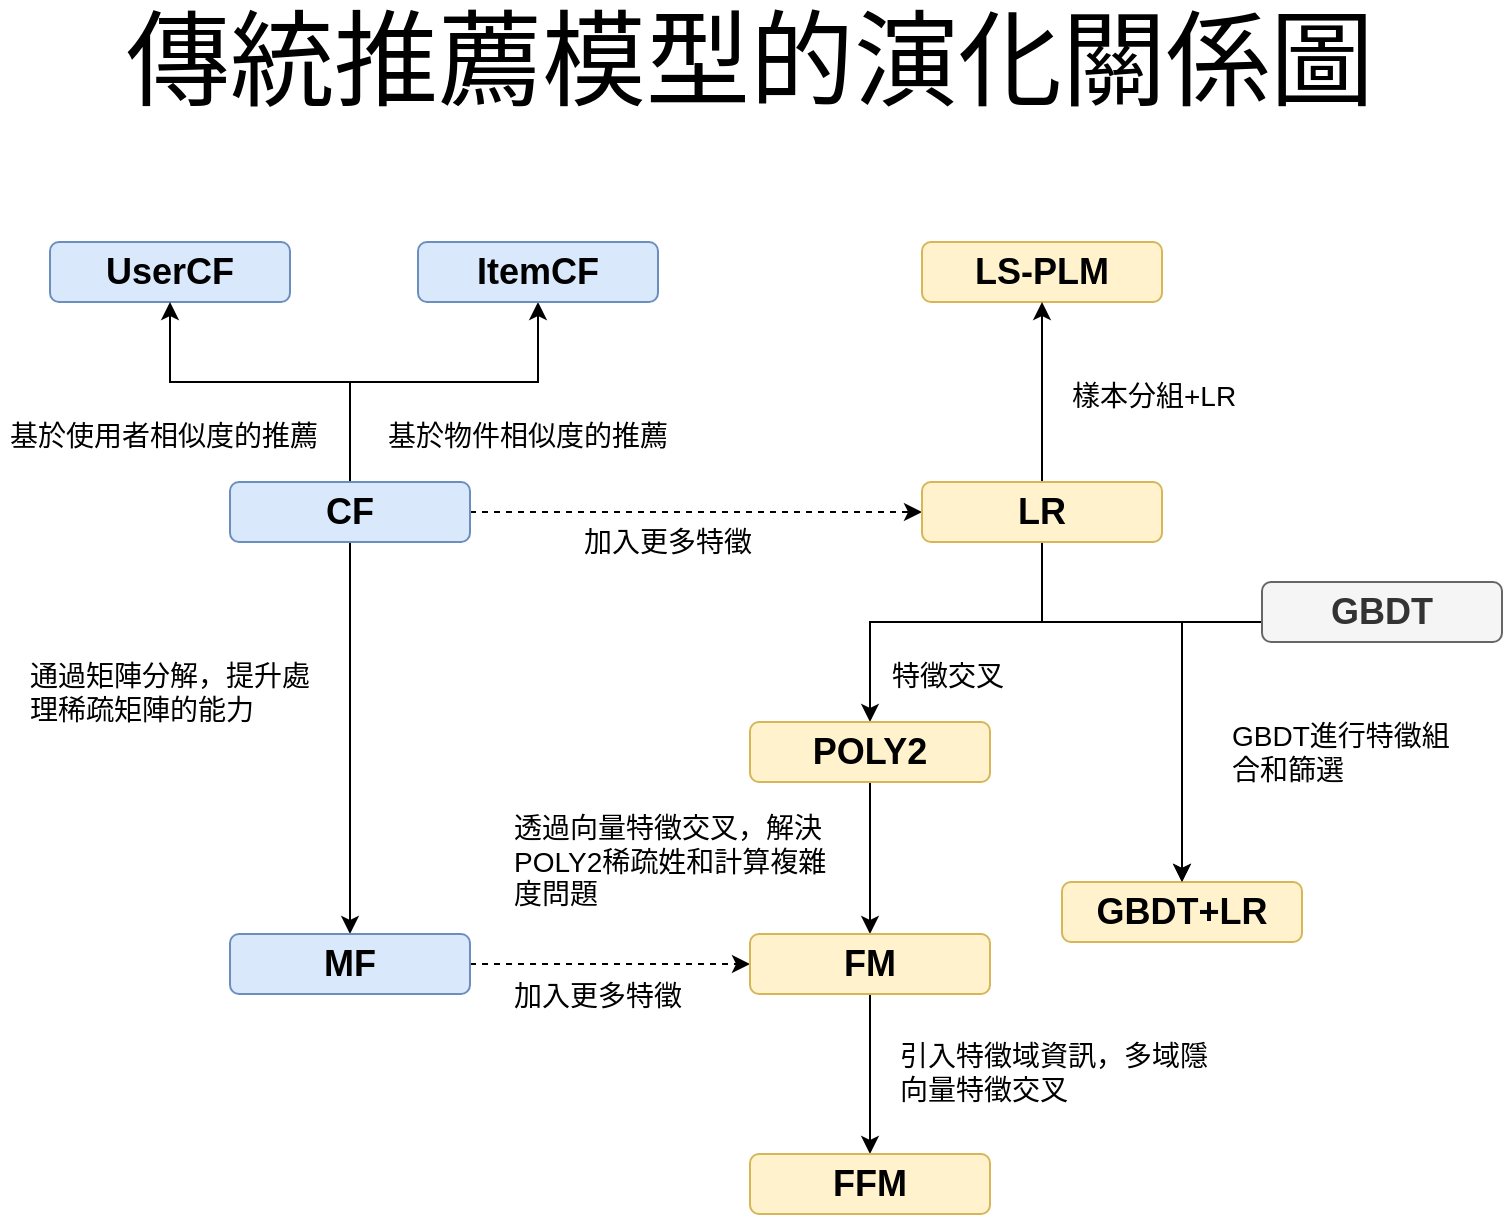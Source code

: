 <mxfile version="15.8.6" type="github"><diagram id="5ctIsjPVmCXITfWzjG7w" name="第1頁"><mxGraphModel dx="1422" dy="762" grid="1" gridSize="10" guides="1" tooltips="1" connect="1" arrows="1" fold="1" page="1" pageScale="1" pageWidth="827" pageHeight="1169" math="0" shadow="0"><root><mxCell id="0"/><mxCell id="1" parent="0"/><mxCell id="-f3NSX-HFGHxh-LKVP0I-1" value="&lt;font style=&quot;font-size: 18px&quot;&gt;&lt;b&gt;UserCF&lt;/b&gt;&lt;/font&gt;" style="rounded=1;whiteSpace=wrap;html=1;fillColor=#dae8fc;strokeColor=#6c8ebf;" vertex="1" parent="1"><mxGeometry x="64" y="200" width="120" height="30" as="geometry"/></mxCell><mxCell id="-f3NSX-HFGHxh-LKVP0I-7" value="" style="edgeStyle=orthogonalEdgeStyle;rounded=0;orthogonalLoop=1;jettySize=auto;html=1;fontSize=52;entryX=0.5;entryY=1;entryDx=0;entryDy=0;exitX=0.5;exitY=0;exitDx=0;exitDy=0;" edge="1" parent="1" source="-f3NSX-HFGHxh-LKVP0I-3" target="-f3NSX-HFGHxh-LKVP0I-2"><mxGeometry relative="1" as="geometry"><Array as="points"><mxPoint x="270" y="270"/><mxPoint x="364" y="270"/></Array></mxGeometry></mxCell><mxCell id="-f3NSX-HFGHxh-LKVP0I-2" value="&lt;font style=&quot;font-size: 18px&quot;&gt;&lt;b&gt;ItemCF&lt;/b&gt;&lt;/font&gt;" style="rounded=1;whiteSpace=wrap;html=1;fillColor=#dae8fc;strokeColor=#6c8ebf;" vertex="1" parent="1"><mxGeometry x="248" y="200" width="120" height="30" as="geometry"/></mxCell><mxCell id="-f3NSX-HFGHxh-LKVP0I-6" value="" style="edgeStyle=orthogonalEdgeStyle;rounded=0;orthogonalLoop=1;jettySize=auto;html=1;fontSize=52;entryX=0.5;entryY=1;entryDx=0;entryDy=0;" edge="1" parent="1" source="-f3NSX-HFGHxh-LKVP0I-3" target="-f3NSX-HFGHxh-LKVP0I-1"><mxGeometry relative="1" as="geometry"><Array as="points"><mxPoint x="214" y="270"/><mxPoint x="124" y="270"/></Array></mxGeometry></mxCell><mxCell id="-f3NSX-HFGHxh-LKVP0I-8" value="" style="edgeStyle=orthogonalEdgeStyle;rounded=0;orthogonalLoop=1;jettySize=auto;html=1;fontSize=52;" edge="1" parent="1" source="-f3NSX-HFGHxh-LKVP0I-3" target="-f3NSX-HFGHxh-LKVP0I-4"><mxGeometry relative="1" as="geometry"/></mxCell><mxCell id="-f3NSX-HFGHxh-LKVP0I-33" value="" style="edgeStyle=orthogonalEdgeStyle;rounded=0;orthogonalLoop=1;jettySize=auto;html=1;fontSize=18;entryX=0;entryY=0.5;entryDx=0;entryDy=0;dashed=1;" edge="1" parent="1" source="-f3NSX-HFGHxh-LKVP0I-3" target="-f3NSX-HFGHxh-LKVP0I-16"><mxGeometry relative="1" as="geometry"/></mxCell><mxCell id="-f3NSX-HFGHxh-LKVP0I-3" value="&lt;font style=&quot;font-size: 18px&quot;&gt;&lt;b&gt;CF&lt;/b&gt;&lt;/font&gt;" style="rounded=1;whiteSpace=wrap;html=1;fillColor=#dae8fc;strokeColor=#6c8ebf;" vertex="1" parent="1"><mxGeometry x="154" y="320" width="120" height="30" as="geometry"/></mxCell><mxCell id="-f3NSX-HFGHxh-LKVP0I-30" value="" style="edgeStyle=orthogonalEdgeStyle;rounded=0;orthogonalLoop=1;jettySize=auto;html=1;fontSize=18;dashed=1;" edge="1" parent="1" source="-f3NSX-HFGHxh-LKVP0I-4" target="-f3NSX-HFGHxh-LKVP0I-25"><mxGeometry relative="1" as="geometry"/></mxCell><mxCell id="-f3NSX-HFGHxh-LKVP0I-4" value="&lt;font style=&quot;font-size: 18px&quot;&gt;&lt;b&gt;MF&lt;/b&gt;&lt;/font&gt;" style="rounded=1;whiteSpace=wrap;html=1;fillColor=#dae8fc;strokeColor=#6c8ebf;" vertex="1" parent="1"><mxGeometry x="154" y="546" width="120" height="30" as="geometry"/></mxCell><mxCell id="-f3NSX-HFGHxh-LKVP0I-5" value="&lt;font style=&quot;font-size: 52px&quot;&gt;傳統推薦模型的演化關係圖&lt;/font&gt;" style="text;html=1;strokeColor=none;fillColor=none;align=center;verticalAlign=middle;whiteSpace=wrap;rounded=0;fontSize=18;" vertex="1" parent="1"><mxGeometry x="64" y="80" width="700" height="60" as="geometry"/></mxCell><mxCell id="-f3NSX-HFGHxh-LKVP0I-12" value="&lt;h1&gt;&lt;/h1&gt;&lt;span style=&quot;text-align: center&quot;&gt;通過矩陣分解，提升處理稀疏矩陣的能力&lt;br&gt;&lt;/span&gt;" style="text;html=1;strokeColor=none;fillColor=none;spacing=5;spacingTop=-20;whiteSpace=wrap;overflow=hidden;rounded=0;fontSize=14;" vertex="1" parent="1"><mxGeometry x="49" y="400" width="160" height="50" as="geometry"/></mxCell><mxCell id="-f3NSX-HFGHxh-LKVP0I-13" value="&lt;h1&gt;&lt;/h1&gt;&lt;span style=&quot;text-align: center&quot;&gt;基於使用者相似度的推薦&lt;br&gt;&lt;/span&gt;" style="text;html=1;strokeColor=none;fillColor=none;spacing=5;spacingTop=-20;whiteSpace=wrap;overflow=hidden;rounded=0;fontSize=14;" vertex="1" parent="1"><mxGeometry x="39" y="280" width="170" height="50" as="geometry"/></mxCell><mxCell id="-f3NSX-HFGHxh-LKVP0I-14" value="&lt;h1&gt;&lt;/h1&gt;&lt;span style=&quot;text-align: center&quot;&gt;基於物件相似度的推薦&lt;br&gt;&lt;/span&gt;" style="text;html=1;strokeColor=none;fillColor=none;spacing=5;spacingTop=-20;whiteSpace=wrap;overflow=hidden;rounded=0;fontSize=14;" vertex="1" parent="1"><mxGeometry x="228" y="280" width="160" height="30" as="geometry"/></mxCell><mxCell id="-f3NSX-HFGHxh-LKVP0I-15" value="&lt;font style=&quot;font-size: 18px&quot;&gt;&lt;b&gt;LS-PLM&lt;/b&gt;&lt;/font&gt;" style="rounded=1;whiteSpace=wrap;html=1;fontSize=14;fillColor=#fff2cc;strokeColor=#d6b656;" vertex="1" parent="1"><mxGeometry x="500" y="200" width="120" height="30" as="geometry"/></mxCell><mxCell id="-f3NSX-HFGHxh-LKVP0I-17" value="" style="edgeStyle=orthogonalEdgeStyle;rounded=0;orthogonalLoop=1;jettySize=auto;html=1;fontSize=18;" edge="1" parent="1" source="-f3NSX-HFGHxh-LKVP0I-16" target="-f3NSX-HFGHxh-LKVP0I-15"><mxGeometry relative="1" as="geometry"/></mxCell><mxCell id="-f3NSX-HFGHxh-LKVP0I-19" value="" style="edgeStyle=orthogonalEdgeStyle;rounded=0;orthogonalLoop=1;jettySize=auto;html=1;fontSize=18;" edge="1" parent="1" source="-f3NSX-HFGHxh-LKVP0I-16" target="-f3NSX-HFGHxh-LKVP0I-18"><mxGeometry relative="1" as="geometry"><Array as="points"><mxPoint x="560" y="390"/><mxPoint x="474" y="390"/></Array></mxGeometry></mxCell><mxCell id="-f3NSX-HFGHxh-LKVP0I-21" value="" style="edgeStyle=orthogonalEdgeStyle;rounded=0;orthogonalLoop=1;jettySize=auto;html=1;fontSize=18;entryX=0.5;entryY=0;entryDx=0;entryDy=0;" edge="1" parent="1" source="-f3NSX-HFGHxh-LKVP0I-16" target="-f3NSX-HFGHxh-LKVP0I-20"><mxGeometry relative="1" as="geometry"><Array as="points"><mxPoint x="560" y="390"/><mxPoint x="630" y="390"/></Array></mxGeometry></mxCell><mxCell id="-f3NSX-HFGHxh-LKVP0I-16" value="&lt;font style=&quot;font-size: 18px&quot;&gt;&lt;b&gt;LR&lt;/b&gt;&lt;/font&gt;" style="rounded=1;whiteSpace=wrap;html=1;fontSize=14;fillColor=#fff2cc;strokeColor=#d6b656;" vertex="1" parent="1"><mxGeometry x="500" y="320" width="120" height="30" as="geometry"/></mxCell><mxCell id="-f3NSX-HFGHxh-LKVP0I-26" value="" style="edgeStyle=orthogonalEdgeStyle;rounded=0;orthogonalLoop=1;jettySize=auto;html=1;fontSize=18;" edge="1" parent="1" source="-f3NSX-HFGHxh-LKVP0I-18" target="-f3NSX-HFGHxh-LKVP0I-25"><mxGeometry relative="1" as="geometry"/></mxCell><mxCell id="-f3NSX-HFGHxh-LKVP0I-18" value="&lt;font style=&quot;font-size: 18px&quot;&gt;&lt;b&gt;POLY2&lt;/b&gt;&lt;/font&gt;" style="rounded=1;whiteSpace=wrap;html=1;fontSize=14;fillColor=#fff2cc;strokeColor=#d6b656;" vertex="1" parent="1"><mxGeometry x="414" y="440" width="120" height="30" as="geometry"/></mxCell><mxCell id="-f3NSX-HFGHxh-LKVP0I-20" value="&lt;font style=&quot;font-size: 18px&quot;&gt;&lt;b&gt;GBDT+LR&lt;/b&gt;&lt;/font&gt;" style="rounded=1;whiteSpace=wrap;html=1;fontSize=14;fillColor=#fff2cc;strokeColor=#d6b656;" vertex="1" parent="1"><mxGeometry x="570" y="520" width="120" height="30" as="geometry"/></mxCell><mxCell id="-f3NSX-HFGHxh-LKVP0I-24" value="" style="edgeStyle=orthogonalEdgeStyle;rounded=0;orthogonalLoop=1;jettySize=auto;html=1;fontSize=18;entryX=0.5;entryY=0;entryDx=0;entryDy=0;exitX=0;exitY=0.5;exitDx=0;exitDy=0;" edge="1" parent="1" source="-f3NSX-HFGHxh-LKVP0I-22" target="-f3NSX-HFGHxh-LKVP0I-20"><mxGeometry relative="1" as="geometry"><Array as="points"><mxPoint x="670" y="390"/><mxPoint x="630" y="390"/></Array></mxGeometry></mxCell><mxCell id="-f3NSX-HFGHxh-LKVP0I-22" value="&lt;b&gt;GBDT&lt;/b&gt;" style="rounded=1;whiteSpace=wrap;html=1;fontSize=18;fillColor=#f5f5f5;fontColor=#333333;strokeColor=#666666;" vertex="1" parent="1"><mxGeometry x="670" y="370" width="120" height="30" as="geometry"/></mxCell><mxCell id="-f3NSX-HFGHxh-LKVP0I-28" value="" style="edgeStyle=orthogonalEdgeStyle;rounded=0;orthogonalLoop=1;jettySize=auto;html=1;fontSize=18;" edge="1" parent="1" source="-f3NSX-HFGHxh-LKVP0I-25" target="-f3NSX-HFGHxh-LKVP0I-27"><mxGeometry relative="1" as="geometry"/></mxCell><mxCell id="-f3NSX-HFGHxh-LKVP0I-25" value="&lt;font style=&quot;font-size: 18px&quot;&gt;&lt;b&gt;FM&lt;/b&gt;&lt;/font&gt;" style="rounded=1;whiteSpace=wrap;html=1;fontSize=14;fillColor=#fff2cc;strokeColor=#d6b656;" vertex="1" parent="1"><mxGeometry x="414" y="546" width="120" height="30" as="geometry"/></mxCell><mxCell id="-f3NSX-HFGHxh-LKVP0I-27" value="&lt;font style=&quot;font-size: 18px&quot;&gt;&lt;b&gt;FFM&lt;/b&gt;&lt;/font&gt;" style="rounded=1;whiteSpace=wrap;html=1;fontSize=14;fillColor=#fff2cc;strokeColor=#d6b656;" vertex="1" parent="1"><mxGeometry x="414" y="656" width="120" height="30" as="geometry"/></mxCell><mxCell id="-f3NSX-HFGHxh-LKVP0I-32" value="&lt;h1&gt;&lt;/h1&gt;&lt;span style=&quot;text-align: center&quot;&gt;樣本分組+LR&lt;br&gt;&lt;/span&gt;" style="text;html=1;strokeColor=none;fillColor=none;spacing=5;spacingTop=-20;whiteSpace=wrap;overflow=hidden;rounded=0;fontSize=14;" vertex="1" parent="1"><mxGeometry x="570" y="260" width="100" height="30" as="geometry"/></mxCell><mxCell id="-f3NSX-HFGHxh-LKVP0I-34" value="&lt;h1&gt;&lt;/h1&gt;&lt;span style=&quot;text-align: center&quot;&gt;加入更多特徵&lt;br&gt;&lt;/span&gt;" style="text;html=1;strokeColor=none;fillColor=none;spacing=5;spacingTop=-20;whiteSpace=wrap;overflow=hidden;rounded=0;fontSize=14;" vertex="1" parent="1"><mxGeometry x="326" y="333" width="96" height="30" as="geometry"/></mxCell><mxCell id="-f3NSX-HFGHxh-LKVP0I-36" value="&lt;h1&gt;&lt;/h1&gt;&lt;span style=&quot;text-align: center&quot;&gt;加入更多特徵&lt;br&gt;&lt;/span&gt;" style="text;html=1;strokeColor=none;fillColor=none;spacing=5;spacingTop=-20;whiteSpace=wrap;overflow=hidden;rounded=0;fontSize=14;" vertex="1" parent="1"><mxGeometry x="291" y="560" width="96" height="30" as="geometry"/></mxCell><mxCell id="-f3NSX-HFGHxh-LKVP0I-37" value="&lt;h1&gt;&lt;/h1&gt;&lt;span style=&quot;text-align: center&quot;&gt;特徵交叉&lt;br&gt;&lt;/span&gt;" style="text;html=1;strokeColor=none;fillColor=none;spacing=5;spacingTop=-20;whiteSpace=wrap;overflow=hidden;rounded=0;fontSize=14;" vertex="1" parent="1"><mxGeometry x="480" y="400" width="70" height="30" as="geometry"/></mxCell><mxCell id="-f3NSX-HFGHxh-LKVP0I-38" value="&lt;h1&gt;&lt;/h1&gt;&lt;span style=&quot;text-align: center&quot;&gt;GBDT進行特徵組合和篩選&lt;br&gt;&lt;/span&gt;" style="text;html=1;strokeColor=none;fillColor=none;spacing=5;spacingTop=-20;whiteSpace=wrap;overflow=hidden;rounded=0;fontSize=14;" vertex="1" parent="1"><mxGeometry x="650" y="430" width="120" height="50" as="geometry"/></mxCell><mxCell id="-f3NSX-HFGHxh-LKVP0I-39" value="&lt;h1&gt;&lt;/h1&gt;&lt;span style=&quot;text-align: center&quot;&gt;透過向量特徵交叉，解決POLY2稀疏姓和計算複雜度問題&lt;br&gt;&lt;/span&gt;" style="text;html=1;strokeColor=none;fillColor=none;spacing=5;spacingTop=-20;whiteSpace=wrap;overflow=hidden;rounded=0;fontSize=14;" vertex="1" parent="1"><mxGeometry x="291" y="476" width="166" height="70" as="geometry"/></mxCell><mxCell id="-f3NSX-HFGHxh-LKVP0I-40" value="&lt;h1&gt;&lt;/h1&gt;&lt;span style=&quot;text-align: center&quot;&gt;引入特徵域資訊，多域隱向量特徵交叉&lt;br&gt;&lt;/span&gt;" style="text;html=1;strokeColor=none;fillColor=none;spacing=5;spacingTop=-20;whiteSpace=wrap;overflow=hidden;rounded=0;fontSize=14;" vertex="1" parent="1"><mxGeometry x="484" y="590" width="166" height="50" as="geometry"/></mxCell></root></mxGraphModel></diagram></mxfile>